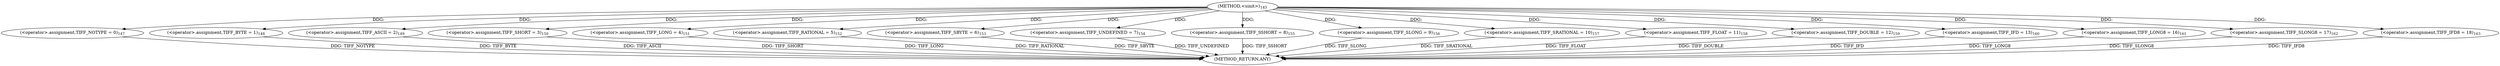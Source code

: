 digraph "&lt;sinit&gt;" {  
"8104" [label = <(METHOD,&lt;sinit&gt;)<SUB>145</SUB>> ]
"8157" [label = <(METHOD_RETURN,ANY)> ]
"8106" [label = <(&lt;operator&gt;.assignment,TIFF_NOTYPE = 0)<SUB>147</SUB>> ]
"8109" [label = <(&lt;operator&gt;.assignment,TIFF_BYTE = 1)<SUB>148</SUB>> ]
"8112" [label = <(&lt;operator&gt;.assignment,TIFF_ASCII = 2)<SUB>149</SUB>> ]
"8115" [label = <(&lt;operator&gt;.assignment,TIFF_SHORT = 3)<SUB>150</SUB>> ]
"8118" [label = <(&lt;operator&gt;.assignment,TIFF_LONG = 4)<SUB>151</SUB>> ]
"8121" [label = <(&lt;operator&gt;.assignment,TIFF_RATIONAL = 5)<SUB>152</SUB>> ]
"8124" [label = <(&lt;operator&gt;.assignment,TIFF_SBYTE = 6)<SUB>153</SUB>> ]
"8127" [label = <(&lt;operator&gt;.assignment,TIFF_UNDEFINED = 7)<SUB>154</SUB>> ]
"8130" [label = <(&lt;operator&gt;.assignment,TIFF_SSHORT = 8)<SUB>155</SUB>> ]
"8133" [label = <(&lt;operator&gt;.assignment,TIFF_SLONG = 9)<SUB>156</SUB>> ]
"8136" [label = <(&lt;operator&gt;.assignment,TIFF_SRATIONAL = 10)<SUB>157</SUB>> ]
"8139" [label = <(&lt;operator&gt;.assignment,TIFF_FLOAT = 11)<SUB>158</SUB>> ]
"8142" [label = <(&lt;operator&gt;.assignment,TIFF_DOUBLE = 12)<SUB>159</SUB>> ]
"8145" [label = <(&lt;operator&gt;.assignment,TIFF_IFD = 13)<SUB>160</SUB>> ]
"8148" [label = <(&lt;operator&gt;.assignment,TIFF_LONG8 = 16)<SUB>161</SUB>> ]
"8151" [label = <(&lt;operator&gt;.assignment,TIFF_SLONG8 = 17)<SUB>162</SUB>> ]
"8154" [label = <(&lt;operator&gt;.assignment,TIFF_IFD8 = 18)<SUB>163</SUB>> ]
  "8130" -> "8157"  [ label = "DDG: TIFF_SSHORT"] 
  "8109" -> "8157"  [ label = "DDG: TIFF_BYTE"] 
  "8118" -> "8157"  [ label = "DDG: TIFF_LONG"] 
  "8106" -> "8157"  [ label = "DDG: TIFF_NOTYPE"] 
  "8154" -> "8157"  [ label = "DDG: TIFF_IFD8"] 
  "8139" -> "8157"  [ label = "DDG: TIFF_FLOAT"] 
  "8112" -> "8157"  [ label = "DDG: TIFF_ASCII"] 
  "8127" -> "8157"  [ label = "DDG: TIFF_UNDEFINED"] 
  "8142" -> "8157"  [ label = "DDG: TIFF_DOUBLE"] 
  "8148" -> "8157"  [ label = "DDG: TIFF_LONG8"] 
  "8124" -> "8157"  [ label = "DDG: TIFF_SBYTE"] 
  "8121" -> "8157"  [ label = "DDG: TIFF_RATIONAL"] 
  "8145" -> "8157"  [ label = "DDG: TIFF_IFD"] 
  "8133" -> "8157"  [ label = "DDG: TIFF_SLONG"] 
  "8151" -> "8157"  [ label = "DDG: TIFF_SLONG8"] 
  "8136" -> "8157"  [ label = "DDG: TIFF_SRATIONAL"] 
  "8115" -> "8157"  [ label = "DDG: TIFF_SHORT"] 
  "8104" -> "8106"  [ label = "DDG: "] 
  "8104" -> "8109"  [ label = "DDG: "] 
  "8104" -> "8112"  [ label = "DDG: "] 
  "8104" -> "8115"  [ label = "DDG: "] 
  "8104" -> "8118"  [ label = "DDG: "] 
  "8104" -> "8121"  [ label = "DDG: "] 
  "8104" -> "8124"  [ label = "DDG: "] 
  "8104" -> "8127"  [ label = "DDG: "] 
  "8104" -> "8130"  [ label = "DDG: "] 
  "8104" -> "8133"  [ label = "DDG: "] 
  "8104" -> "8136"  [ label = "DDG: "] 
  "8104" -> "8139"  [ label = "DDG: "] 
  "8104" -> "8142"  [ label = "DDG: "] 
  "8104" -> "8145"  [ label = "DDG: "] 
  "8104" -> "8148"  [ label = "DDG: "] 
  "8104" -> "8151"  [ label = "DDG: "] 
  "8104" -> "8154"  [ label = "DDG: "] 
}
